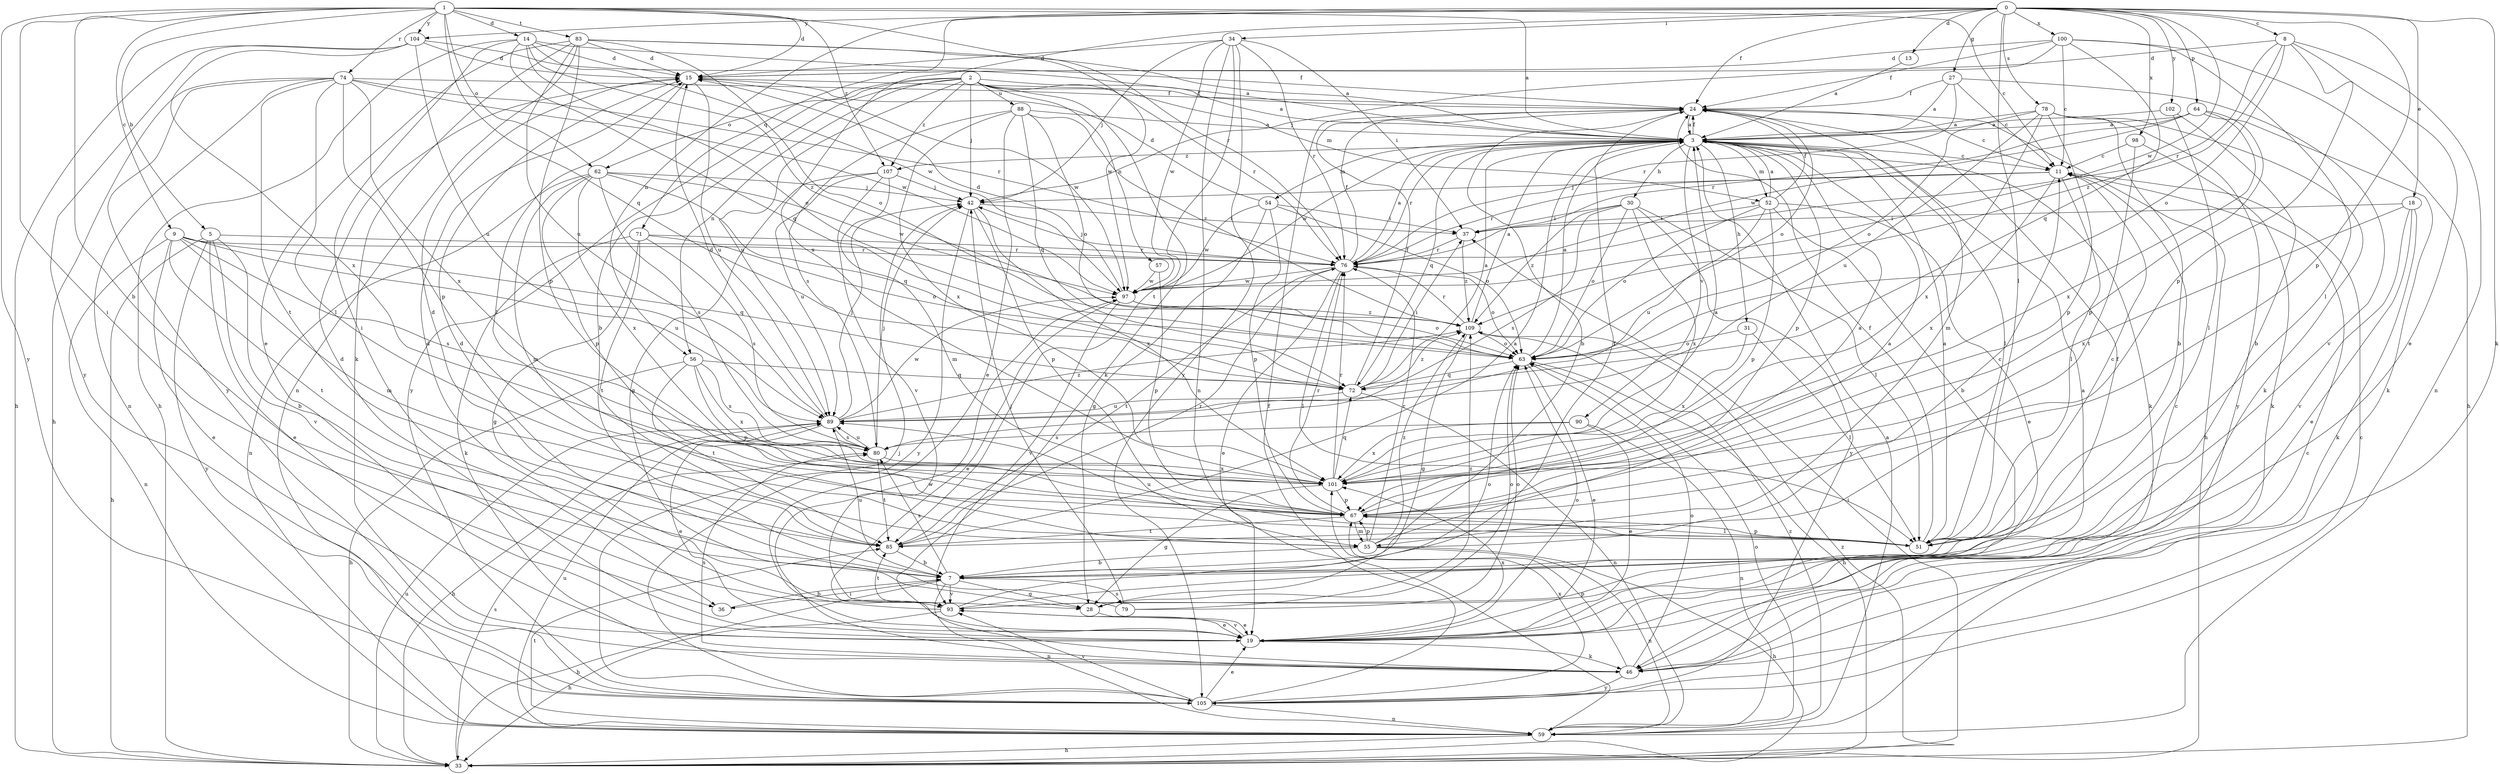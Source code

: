 strict digraph  {
0;
1;
2;
3;
5;
7;
8;
9;
11;
13;
14;
15;
18;
19;
24;
27;
28;
30;
31;
33;
34;
36;
37;
42;
46;
51;
52;
54;
55;
56;
57;
59;
62;
63;
64;
67;
71;
72;
74;
76;
78;
79;
80;
83;
85;
88;
89;
90;
93;
97;
98;
100;
101;
102;
104;
105;
107;
109;
0 -> 8  [label=c];
0 -> 13  [label=d];
0 -> 18  [label=e];
0 -> 24  [label=f];
0 -> 27  [label=g];
0 -> 34  [label=i];
0 -> 46  [label=k];
0 -> 51  [label=l];
0 -> 56  [label=n];
0 -> 64  [label=p];
0 -> 67  [label=p];
0 -> 71  [label=q];
0 -> 78  [label=s];
0 -> 97  [label=w];
0 -> 98  [label=x];
0 -> 100  [label=x];
0 -> 101  [label=x];
0 -> 102  [label=y];
0 -> 104  [label=y];
1 -> 3  [label=a];
1 -> 5  [label=b];
1 -> 7  [label=b];
1 -> 9  [label=c];
1 -> 11  [label=c];
1 -> 14  [label=d];
1 -> 15  [label=d];
1 -> 36  [label=i];
1 -> 62  [label=o];
1 -> 72  [label=q];
1 -> 74  [label=r];
1 -> 76  [label=r];
1 -> 83  [label=t];
1 -> 104  [label=y];
1 -> 105  [label=y];
1 -> 107  [label=z];
2 -> 3  [label=a];
2 -> 7  [label=b];
2 -> 42  [label=j];
2 -> 46  [label=k];
2 -> 52  [label=m];
2 -> 56  [label=n];
2 -> 57  [label=n];
2 -> 62  [label=o];
2 -> 76  [label=r];
2 -> 88  [label=u];
2 -> 89  [label=u];
2 -> 105  [label=y];
2 -> 107  [label=z];
3 -> 11  [label=c];
3 -> 24  [label=f];
3 -> 30  [label=h];
3 -> 31  [label=h];
3 -> 46  [label=k];
3 -> 51  [label=l];
3 -> 52  [label=m];
3 -> 54  [label=m];
3 -> 67  [label=p];
3 -> 72  [label=q];
3 -> 76  [label=r];
3 -> 90  [label=v];
3 -> 97  [label=w];
3 -> 107  [label=z];
5 -> 7  [label=b];
5 -> 19  [label=e];
5 -> 33  [label=h];
5 -> 76  [label=r];
5 -> 93  [label=v];
5 -> 105  [label=y];
7 -> 24  [label=f];
7 -> 28  [label=g];
7 -> 33  [label=h];
7 -> 36  [label=i];
7 -> 59  [label=n];
7 -> 79  [label=s];
7 -> 80  [label=s];
7 -> 89  [label=u];
7 -> 93  [label=v];
8 -> 15  [label=d];
8 -> 19  [label=e];
8 -> 59  [label=n];
8 -> 63  [label=o];
8 -> 67  [label=p];
8 -> 76  [label=r];
8 -> 109  [label=z];
9 -> 19  [label=e];
9 -> 55  [label=m];
9 -> 59  [label=n];
9 -> 72  [label=q];
9 -> 76  [label=r];
9 -> 80  [label=s];
9 -> 85  [label=t];
9 -> 89  [label=u];
11 -> 42  [label=j];
11 -> 51  [label=l];
11 -> 76  [label=r];
11 -> 101  [label=x];
13 -> 3  [label=a];
14 -> 15  [label=d];
14 -> 24  [label=f];
14 -> 33  [label=h];
14 -> 36  [label=i];
14 -> 63  [label=o];
14 -> 72  [label=q];
14 -> 97  [label=w];
14 -> 109  [label=z];
15 -> 24  [label=f];
15 -> 51  [label=l];
15 -> 89  [label=u];
15 -> 97  [label=w];
18 -> 19  [label=e];
18 -> 37  [label=i];
18 -> 46  [label=k];
18 -> 93  [label=v];
18 -> 101  [label=x];
19 -> 3  [label=a];
19 -> 11  [label=c];
19 -> 15  [label=d];
19 -> 46  [label=k];
19 -> 63  [label=o];
19 -> 93  [label=v];
19 -> 101  [label=x];
24 -> 3  [label=a];
24 -> 7  [label=b];
24 -> 11  [label=c];
24 -> 33  [label=h];
24 -> 55  [label=m];
24 -> 63  [label=o];
27 -> 3  [label=a];
27 -> 11  [label=c];
27 -> 24  [label=f];
27 -> 76  [label=r];
27 -> 93  [label=v];
28 -> 19  [label=e];
28 -> 63  [label=o];
30 -> 37  [label=i];
30 -> 51  [label=l];
30 -> 63  [label=o];
30 -> 80  [label=s];
30 -> 101  [label=x];
30 -> 105  [label=y];
30 -> 109  [label=z];
31 -> 51  [label=l];
31 -> 63  [label=o];
31 -> 101  [label=x];
33 -> 37  [label=i];
33 -> 80  [label=s];
33 -> 89  [label=u];
33 -> 109  [label=z];
34 -> 15  [label=d];
34 -> 37  [label=i];
34 -> 42  [label=j];
34 -> 59  [label=n];
34 -> 76  [label=r];
34 -> 85  [label=t];
34 -> 97  [label=w];
34 -> 105  [label=y];
36 -> 7  [label=b];
37 -> 76  [label=r];
37 -> 109  [label=z];
42 -> 37  [label=i];
42 -> 67  [label=p];
42 -> 101  [label=x];
42 -> 105  [label=y];
46 -> 63  [label=o];
46 -> 67  [label=p];
46 -> 80  [label=s];
46 -> 97  [label=w];
46 -> 105  [label=y];
51 -> 3  [label=a];
51 -> 11  [label=c];
51 -> 24  [label=f];
51 -> 67  [label=p];
51 -> 89  [label=u];
52 -> 3  [label=a];
52 -> 7  [label=b];
52 -> 19  [label=e];
52 -> 24  [label=f];
52 -> 37  [label=i];
52 -> 63  [label=o];
52 -> 67  [label=p];
52 -> 89  [label=u];
54 -> 15  [label=d];
54 -> 28  [label=g];
54 -> 37  [label=i];
54 -> 63  [label=o];
54 -> 67  [label=p];
54 -> 97  [label=w];
55 -> 3  [label=a];
55 -> 7  [label=b];
55 -> 11  [label=c];
55 -> 33  [label=h];
55 -> 59  [label=n];
55 -> 67  [label=p];
55 -> 76  [label=r];
55 -> 109  [label=z];
56 -> 33  [label=h];
56 -> 67  [label=p];
56 -> 72  [label=q];
56 -> 80  [label=s];
56 -> 85  [label=t];
56 -> 101  [label=x];
57 -> 67  [label=p];
57 -> 97  [label=w];
59 -> 3  [label=a];
59 -> 11  [label=c];
59 -> 33  [label=h];
59 -> 63  [label=o];
59 -> 85  [label=t];
59 -> 89  [label=u];
59 -> 109  [label=z];
62 -> 42  [label=j];
62 -> 55  [label=m];
62 -> 59  [label=n];
62 -> 67  [label=p];
62 -> 72  [label=q];
62 -> 80  [label=s];
62 -> 97  [label=w];
62 -> 101  [label=x];
63 -> 3  [label=a];
63 -> 19  [label=e];
63 -> 33  [label=h];
63 -> 72  [label=q];
64 -> 3  [label=a];
64 -> 46  [label=k];
64 -> 67  [label=p];
64 -> 76  [label=r];
64 -> 97  [label=w];
64 -> 101  [label=x];
67 -> 3  [label=a];
67 -> 51  [label=l];
67 -> 55  [label=m];
67 -> 76  [label=r];
67 -> 85  [label=t];
71 -> 28  [label=g];
71 -> 46  [label=k];
71 -> 63  [label=o];
71 -> 76  [label=r];
71 -> 80  [label=s];
71 -> 85  [label=t];
72 -> 3  [label=a];
72 -> 24  [label=f];
72 -> 37  [label=i];
72 -> 59  [label=n];
72 -> 89  [label=u];
72 -> 109  [label=z];
74 -> 24  [label=f];
74 -> 33  [label=h];
74 -> 51  [label=l];
74 -> 59  [label=n];
74 -> 67  [label=p];
74 -> 76  [label=r];
74 -> 85  [label=t];
74 -> 97  [label=w];
74 -> 101  [label=x];
74 -> 105  [label=y];
76 -> 3  [label=a];
76 -> 19  [label=e];
76 -> 24  [label=f];
76 -> 42  [label=j];
76 -> 51  [label=l];
76 -> 63  [label=o];
76 -> 85  [label=t];
76 -> 97  [label=w];
78 -> 3  [label=a];
78 -> 7  [label=b];
78 -> 46  [label=k];
78 -> 63  [label=o];
78 -> 67  [label=p];
78 -> 89  [label=u];
78 -> 101  [label=x];
78 -> 105  [label=y];
79 -> 15  [label=d];
79 -> 42  [label=j];
79 -> 63  [label=o];
79 -> 109  [label=z];
80 -> 42  [label=j];
80 -> 85  [label=t];
80 -> 89  [label=u];
80 -> 101  [label=x];
83 -> 3  [label=a];
83 -> 15  [label=d];
83 -> 19  [label=e];
83 -> 46  [label=k];
83 -> 59  [label=n];
83 -> 63  [label=o];
83 -> 67  [label=p];
83 -> 89  [label=u];
83 -> 97  [label=w];
85 -> 3  [label=a];
85 -> 7  [label=b];
85 -> 15  [label=d];
85 -> 76  [label=r];
88 -> 3  [label=a];
88 -> 19  [label=e];
88 -> 63  [label=o];
88 -> 72  [label=q];
88 -> 80  [label=s];
88 -> 101  [label=x];
88 -> 109  [label=z];
89 -> 15  [label=d];
89 -> 19  [label=e];
89 -> 33  [label=h];
89 -> 42  [label=j];
89 -> 80  [label=s];
89 -> 97  [label=w];
89 -> 109  [label=z];
90 -> 19  [label=e];
90 -> 59  [label=n];
90 -> 80  [label=s];
90 -> 101  [label=x];
93 -> 15  [label=d];
93 -> 19  [label=e];
93 -> 24  [label=f];
93 -> 33  [label=h];
93 -> 63  [label=o];
93 -> 85  [label=t];
97 -> 15  [label=d];
97 -> 19  [label=e];
97 -> 63  [label=o];
97 -> 93  [label=v];
97 -> 109  [label=z];
98 -> 11  [label=c];
98 -> 46  [label=k];
98 -> 85  [label=t];
100 -> 11  [label=c];
100 -> 15  [label=d];
100 -> 24  [label=f];
100 -> 33  [label=h];
100 -> 42  [label=j];
100 -> 51  [label=l];
100 -> 72  [label=q];
101 -> 3  [label=a];
101 -> 28  [label=g];
101 -> 67  [label=p];
101 -> 72  [label=q];
101 -> 76  [label=r];
102 -> 3  [label=a];
102 -> 7  [label=b];
102 -> 51  [label=l];
104 -> 3  [label=a];
104 -> 15  [label=d];
104 -> 33  [label=h];
104 -> 89  [label=u];
104 -> 101  [label=x];
104 -> 105  [label=y];
105 -> 11  [label=c];
105 -> 19  [label=e];
105 -> 24  [label=f];
105 -> 42  [label=j];
105 -> 59  [label=n];
105 -> 93  [label=v];
105 -> 101  [label=x];
107 -> 28  [label=g];
107 -> 42  [label=j];
107 -> 55  [label=m];
107 -> 89  [label=u];
107 -> 93  [label=v];
109 -> 3  [label=a];
109 -> 28  [label=g];
109 -> 63  [label=o];
109 -> 76  [label=r];
}
